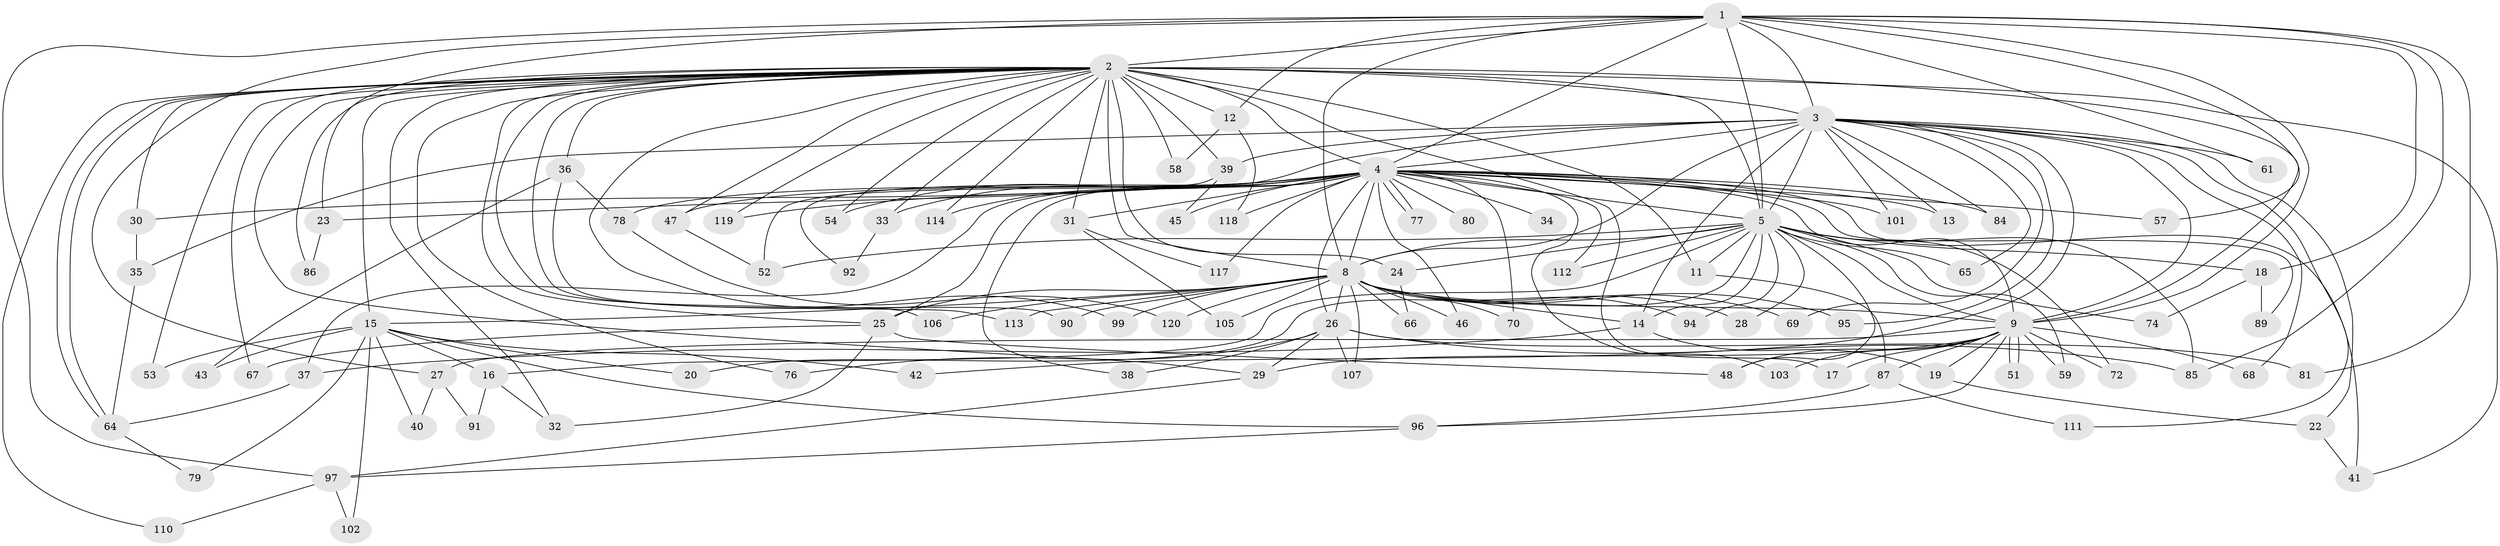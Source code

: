// original degree distribution, {19: 0.008333333333333333, 26: 0.016666666666666666, 16: 0.008333333333333333, 25: 0.008333333333333333, 21: 0.008333333333333333, 29: 0.008333333333333333, 27: 0.008333333333333333, 22: 0.008333333333333333, 18: 0.008333333333333333, 3: 0.14166666666666666, 4: 0.1, 2: 0.6, 5: 0.041666666666666664, 12: 0.008333333333333333, 7: 0.025}
// Generated by graph-tools (version 1.1) at 2025/41/03/06/25 10:41:38]
// undirected, 94 vertices, 204 edges
graph export_dot {
graph [start="1"]
  node [color=gray90,style=filled];
  1 [super="+73"];
  2 [super="+7"];
  3 [super="+10"];
  4 [super="+6"];
  5 [super="+55"];
  8 [super="+83"];
  9 [super="+88"];
  11;
  12 [super="+21"];
  13;
  14 [super="+63"];
  15 [super="+108"];
  16 [super="+75"];
  17;
  18;
  19 [super="+50"];
  20;
  22 [super="+56"];
  23;
  24;
  25 [super="+49"];
  26 [super="+44"];
  27;
  28;
  29;
  30;
  31 [super="+62"];
  32;
  33;
  34;
  35;
  36 [super="+109"];
  37 [super="+98"];
  38;
  39 [super="+60"];
  40;
  41 [super="+71"];
  42;
  43;
  45;
  46;
  47;
  48 [super="+93"];
  51;
  52;
  53;
  54;
  57;
  58 [super="+82"];
  59;
  61;
  64 [super="+115"];
  65;
  66;
  67;
  68;
  69;
  70;
  72;
  74;
  76;
  77;
  78;
  79;
  80;
  81;
  84;
  85 [super="+104"];
  86;
  87 [super="+116"];
  89;
  90;
  91;
  92;
  94;
  95;
  96;
  97 [super="+100"];
  99;
  101;
  102;
  103;
  105;
  106;
  107;
  110;
  111;
  112;
  113;
  114;
  117;
  118;
  119;
  120;
  1 -- 2 [weight=2];
  1 -- 3 [weight=2];
  1 -- 4 [weight=2];
  1 -- 5;
  1 -- 8 [weight=2];
  1 -- 9;
  1 -- 12;
  1 -- 18;
  1 -- 23;
  1 -- 27;
  1 -- 57;
  1 -- 61;
  1 -- 81;
  1 -- 85;
  1 -- 97;
  2 -- 3 [weight=4];
  2 -- 4 [weight=4];
  2 -- 5 [weight=3];
  2 -- 8 [weight=2];
  2 -- 9 [weight=2];
  2 -- 11;
  2 -- 15 [weight=2];
  2 -- 24;
  2 -- 25;
  2 -- 29;
  2 -- 30;
  2 -- 32;
  2 -- 53;
  2 -- 64;
  2 -- 64;
  2 -- 67;
  2 -- 76;
  2 -- 106;
  2 -- 110;
  2 -- 12 [weight=2];
  2 -- 17;
  2 -- 86;
  2 -- 33;
  2 -- 99;
  2 -- 36;
  2 -- 39;
  2 -- 41;
  2 -- 47;
  2 -- 113;
  2 -- 114;
  2 -- 54;
  2 -- 119;
  2 -- 58 [weight=2];
  2 -- 31;
  3 -- 4 [weight=4];
  3 -- 5 [weight=2];
  3 -- 8 [weight=2];
  3 -- 9 [weight=2];
  3 -- 13;
  3 -- 22 [weight=2];
  3 -- 35;
  3 -- 65;
  3 -- 69;
  3 -- 95;
  3 -- 101;
  3 -- 68;
  3 -- 39;
  3 -- 42;
  3 -- 14;
  3 -- 111;
  3 -- 84;
  3 -- 92;
  3 -- 61;
  4 -- 5 [weight=2];
  4 -- 8 [weight=2];
  4 -- 9 [weight=2];
  4 -- 23;
  4 -- 25 [weight=2];
  4 -- 34 [weight=2];
  4 -- 37;
  4 -- 45;
  4 -- 54;
  4 -- 77;
  4 -- 77;
  4 -- 78 [weight=2];
  4 -- 80 [weight=2];
  4 -- 101;
  4 -- 112;
  4 -- 114;
  4 -- 117;
  4 -- 118;
  4 -- 119;
  4 -- 70;
  4 -- 13;
  4 -- 84;
  4 -- 89;
  4 -- 26 [weight=2];
  4 -- 30;
  4 -- 31;
  4 -- 33;
  4 -- 38;
  4 -- 103;
  4 -- 46;
  4 -- 47;
  4 -- 57;
  4 -- 41;
  5 -- 8;
  5 -- 9;
  5 -- 11;
  5 -- 14;
  5 -- 16;
  5 -- 18;
  5 -- 20;
  5 -- 24;
  5 -- 28;
  5 -- 48;
  5 -- 52;
  5 -- 74;
  5 -- 94;
  5 -- 112;
  5 -- 65;
  5 -- 72;
  5 -- 59;
  5 -- 85;
  8 -- 9;
  8 -- 26;
  8 -- 28;
  8 -- 46;
  8 -- 66;
  8 -- 69;
  8 -- 70;
  8 -- 90;
  8 -- 94;
  8 -- 95;
  8 -- 99;
  8 -- 105;
  8 -- 107;
  8 -- 113;
  8 -- 120;
  8 -- 15;
  8 -- 25;
  8 -- 106;
  8 -- 14;
  9 -- 17;
  9 -- 19;
  9 -- 27;
  9 -- 51;
  9 -- 51;
  9 -- 59;
  9 -- 68;
  9 -- 72;
  9 -- 87;
  9 -- 96;
  9 -- 103;
  9 -- 29;
  9 -- 48;
  11 -- 87;
  12 -- 58;
  12 -- 118;
  14 -- 19;
  14 -- 37;
  15 -- 16;
  15 -- 20;
  15 -- 40;
  15 -- 42;
  15 -- 43;
  15 -- 53;
  15 -- 79;
  15 -- 96;
  15 -- 102;
  16 -- 91;
  16 -- 32;
  18 -- 74;
  18 -- 89;
  19 -- 22 [weight=2];
  22 -- 41;
  23 -- 86;
  24 -- 66;
  25 -- 32;
  25 -- 48;
  25 -- 67;
  26 -- 29;
  26 -- 38;
  26 -- 76;
  26 -- 85;
  26 -- 81;
  26 -- 107;
  27 -- 40;
  27 -- 91;
  29 -- 97;
  30 -- 35;
  31 -- 105;
  31 -- 117;
  33 -- 92;
  35 -- 64;
  36 -- 43;
  36 -- 90;
  36 -- 78;
  37 -- 64;
  39 -- 45;
  39 -- 52;
  47 -- 52;
  64 -- 79;
  78 -- 120;
  87 -- 111;
  87 -- 96;
  96 -- 97;
  97 -- 102;
  97 -- 110;
}
